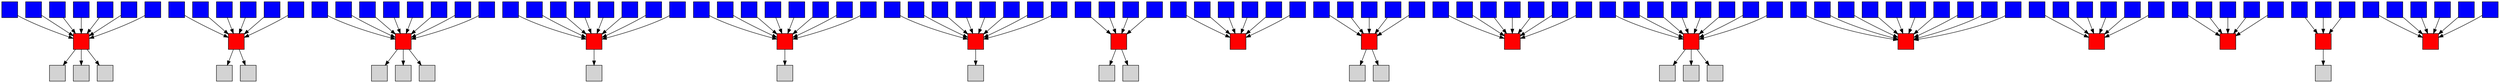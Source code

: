 digraph G {
node[label="",shape=square,style=filled]
"RAwcS7tG-K" [fillcolor=blue,URL="http://purl.org/np/RAwcS7tG-K9nhhDd2eAtKtHt5GwIhYUcA1no9v5scoU8E"]
"RAM0AF2wYX" [fillcolor=blue,URL="http://purl.org/np/RAM0AF2wYX0vr9wXf1svfJRL0_PhceAnWVb6VVTXunA7U"]
"RAQTRlVBNl" [fillcolor=blue,URL="http://purl.org/np/RAQTRlVBNlJZj7PvwVwpt3HBq56n30DbcIWJZeogGEJvs"]
"RAZdY-Wdpm" [fillcolor=blue,URL="http://purl.org/np/RAZdY-WdpmVRAUyjgdEGhFDG2mD-j8xg1I27hNIQGkltw"]
"RA9jFuc0wO" [fillcolor=blue,URL="http://purl.org/np/RA9jFuc0wOvjd8Tis5w09VDMnwWwGQaUoqqDV2665acHI"]
"RAZILddOsb" [fillcolor=blue,URL="http://purl.org/np/RAZILddOsbnRuIyfpgRsEPSBdwJB6VVZexDnSK5OGfWiY"]
"RAS-uQZear" [fillcolor=blue,URL="http://purl.org/np/RAS-uQZear9RltSQHw4wUJN-Rspq0VrnSD616wvEg2Hfg"]
"RAv2_GJH4P" [fillcolor=blue,URL="http://purl.org/np/RAv2_GJH4PbaapFo6skynYinV9FFOEB9kPGw47HxC6IzI"]
"RAs-odsHvz" [fillcolor=blue,URL="http://purl.org/np/RAs-odsHvz6AqhLYAMELeRXsxbMiKb8f8NzMbxPyDba-Q"]
"RAVOvkxhwJ" [fillcolor=blue,URL="http://purl.org/np/RAVOvkxhwJyssN0QGAwwEkDLhJSyftqp9U-pp4aCHWIl8"]
"RA3bgMLuZr" [fillcolor=blue,URL="http://purl.org/np/RA3bgMLuZraOIlR0MkZATsU_eFtfym5V3kPkGqzXrWykg"]
"RAcOHD6Srp" [fillcolor=blue,URL="http://purl.org/np/RAcOHD6Srpn9Fm0pR0OeprCklZYJj4THRcOcHT3Wj0oEE"]
"RA3d1wNhyQ" [fillcolor=blue,URL="http://purl.org/np/RA3d1wNhyQRILFaCc4WVBXd12ne3pJ-a9NHSGDWiScLJk"]
"RAE1u4Tgwx" [fillcolor=blue,URL="http://purl.org/np/RAE1u4Tgwx0z1kDe1Mcsdn6KRLnomKlqRZFRrTaX-HBcM"]
"RAfnoWhgpC" [fillcolor=blue,URL="http://purl.org/np/RAfnoWhgpCJFcgNOTQ0QE0cTGdIUPZmsvJfNNAQl9asxw"]
"RArrv081fT" [fillcolor=blue,URL="http://purl.org/np/RArrv081fT5rlRJhL6a-Ncimgzlp06badGVDj7kMQOZOE"]
"RA7e61cJDt" [fillcolor=blue,URL="http://purl.org/np/RA7e61cJDtKZCRpIrygSht_h8hp7kte2CdM1OtMiQzyBc"]
"RATnFOH121" [fillcolor=blue,URL="http://purl.org/np/RATnFOH121UVN_q4-PYwL98l_XRFhUb0PGb_hiSGnRD3A"]
"RAU_qtmakL" [fillcolor=blue,URL="http://purl.org/np/RAU_qtmakLsaxm2FkyTFgwP2bDHHBGZk9GBDeT0JAfGm8"]
"RAuw7Fo-S5" [fillcolor=blue,URL="http://purl.org/np/RAuw7Fo-S515A2z48B0fxQBxerj6EQCn5qFLKGQgkZpf0"]
"RA-PZUIhvh" [fillcolor=blue,URL="http://purl.org/np/RA-PZUIhvhl__00ef62icnjpY_LPYPOIssulmbR31c4i8"]
"RARduGmw6u" [fillcolor=blue,URL="http://purl.org/np/RARduGmw6u6XKRLA5nJyNp-B1GsIcgJAqW0GW5TkwLiMs"]
"RAi3F4Zuw8" [fillcolor=blue,URL="http://purl.org/np/RAi3F4Zuw82UXdKRaGgjoBWujM1kfHxMVVJFkem1pFHhw"]
"RAkh8i194_" [fillcolor=blue,URL="http://purl.org/np/RAkh8i194_QadxVVIVMWMzfOyXz9D_3gKiUR4mxn-mM8I"]
"RAiVA25Dj5" [fillcolor=blue,URL="http://purl.org/np/RAiVA25Dj5oyJtyGmVIpLd57TeDJcy6kz5Q7P_WbuMOBI"]
"RApSKKPqmR" [fillcolor=blue,URL="http://purl.org/np/RApSKKPqmRuMaLZBWtWN9X-xqWxieDg2VmWq1HySMnD-k"]
"RARu0NIs9z" [fillcolor=blue,URL="http://purl.org/np/RARu0NIs9zVJw6hm-IF2X-FT84wOEvpgLxnfCeBi94s1s"]
"RAlfwCE-sc" [fillcolor=blue,URL="http://purl.org/np/RAlfwCE-scqpM-dRmws8nlsgueZLmaq__NIzVW5Rui71M"]
"RAorOLuZlf" [fillcolor=blue,URL="http://purl.org/np/RAorOLuZlfyIYI0GypT2_X-Z7Ern_E-P5YieLFu-xSB1s"]
"RAYaSkoABa" [fillcolor=blue,URL="http://purl.org/np/RAYaSkoABaiCEOFIF5NuxtfOtgQGv9YEXc1lhy9ZiVgjE"]
"RAcEWBk7k2" [fillcolor=blue,URL="http://purl.org/np/RAcEWBk7k2IuF_3CHY_EMWEkGQxA4iKb8pLxFN-cyWoC4"]
"RAXC23M6Pu" [fillcolor=blue,URL="http://purl.org/np/RAXC23M6PuzqJyPyI1PxD1kMbAO1hZuhcJ4UojR33sDmQ"]
"RAryFiNK2x" [fillcolor=blue,URL="http://purl.org/np/RAryFiNK2xO4qdxH4NEz0CVbj0poeY_Vn5NBwHhrKdIOk"]
"RAIBpY3_Ob" [fillcolor=blue,URL="http://purl.org/np/RAIBpY3_Ob-fGnTo23yCCu86P1KZzPNdqrime6sEHsUPU"]
"RA4ecYBb3W" [fillcolor=blue,URL="http://purl.org/np/RA4ecYBb3WaYOd-9zB3ZsSSYAR9AvoeN6VC9HfIQfrprs"]
"RA_piT7JTF" [fillcolor=blue,URL="http://purl.org/np/RA_piT7JTF1kFBGqZnYKVswtQamhCy8Edj4eiA0Zatvv0"]
"RA0Ak_exio" [fillcolor=blue,URL="http://purl.org/np/RA0Ak_exioAtnRt7pfhc3qUE7CwgEdHMt89Frp7LWxdb4"]
"RAXdkg1ssT" [fillcolor=blue,URL="http://purl.org/np/RAXdkg1ssTlRWvf-JaVLmxWC_REcW2KkRljhu_9PEBxLM"]
"RA0LO7yFU6" [fillcolor=blue,URL="http://purl.org/np/RA0LO7yFU6d4M6FEzjw-r0Gyuu92B8giyMMKDP-qbvE1c"]
"RAio--7IbP" [fillcolor=blue,URL="http://purl.org/np/RAio--7IbPa3_ZSG3GspUsXeWP2ZwMIzy4Kzos0yZ7NIw"]
"RAR3HGoKQM" [fillcolor=blue,URL="http://purl.org/np/RAR3HGoKQM__H3hMyXc-2uHUTHcSoWFmicAu5BynhZRLY"]
"RAmXsR4TSI" [fillcolor=blue,URL="http://purl.org/np/RAmXsR4TSIJBif6OFLvCSe_3fbtgp79AeI_3adbcyiPPM"]
"RAEo0vVJDl" [fillcolor=blue,URL="http://purl.org/np/RAEo0vVJDl36yjtiPu-Ndyqn-sDaY_NUy5Aax1qinamvQ"]
"RAGfzz5T3p" [fillcolor=blue,URL="http://purl.org/np/RAGfzz5T3p5LQP9rTIpfIjBjsOX6BTL1jl5015NRc_oRE"]
"RAXqhZNkCt" [fillcolor=blue,URL="http://purl.org/np/RAXqhZNkCtSHKHmtwk_PobxwQBCQiEkiCz5X8KVvpsZos"]
"RAXViOb_BV" [fillcolor=blue,URL="http://purl.org/np/RAXViOb_BV-sic87FPqPMaDRhCoy7ewM-7rheZyM79Uz0"]
"RA38HSbTw9" [fillcolor=blue,URL="http://purl.org/np/RA38HSbTw9IinK2q_4lp3aDhh-Jw7fASYLE-Vq3NrD--0"]
"RAopcyinEZ" [fillcolor=blue,URL="http://purl.org/np/RAopcyinEZK-YeTDygVClnLSOcEa-ui-PLtoZToQetNa8"]
"RAug-T7pRS" [fillcolor=blue,URL="http://purl.org/np/RAug-T7pRS3r66x8RLCgglvLWTUPEZU6eELmKijHnoMYM"]
"RAQh4gyQCc" [fillcolor=blue,URL="http://purl.org/np/RAQh4gyQCcdD59fUytOc5kOtq7uoEER0ihJBcxKsheZHM"]
"RALWxVELKu" [fillcolor=blue,URL="http://purl.org/np/RALWxVELKuqrkcO9ud2eXr0E2-ot5bl-0NpOIQi1ktrgI"]
"RAm04lBKr6" [fillcolor=blue,URL="http://purl.org/np/RAm04lBKr6LoOoqyfBw89BEyIZBGrdeLYSU-l1mDdh6wM"]
"RAlbgqbDxG" [fillcolor=blue,URL="http://purl.org/np/RAlbgqbDxGI7DcECkLtvCoYCl0oC7JSjIM3Qmo6xsxU-U"]
"RAx9yefsz4" [fillcolor=blue,URL="http://purl.org/np/RAx9yefsz4xInPLYTsVs8cL4e99c9f13resjxhoeS8b3Y"]
"RAS1chwiFR" [fillcolor=blue,URL="http://purl.org/np/RAS1chwiFRQKcwV_D5PeEKo0B1wiqvzfKCwyGRvabebyA"]
"RAgOEyseOA" [fillcolor=blue,URL="http://purl.org/np/RAgOEyseOAaQI6ITOteiHjDMmtRs5xLFEVDFvwkzfTUyE"]
"RA5lHmfiYf" [fillcolor=blue,URL="http://purl.org/np/RA5lHmfiYfk5-_NiI8wT_ck-yOhcauUfzU8JWlXTNWvm0"]
"RA9B6Vj6uE" [fillcolor=blue,URL="http://purl.org/np/RA9B6Vj6uE6O9Uwjv5SLtxoA6CBCZONJgJ2LJUFhVHbDs"]
"RAPEhX9hEJ" [fillcolor=blue,URL="http://purl.org/np/RAPEhX9hEJCSMWUbeVGWxi2KP-WmzHXQWbSYsc_5s7rGU"]
"RAnF0KQ5CG" [fillcolor=blue,URL="http://purl.org/np/RAnF0KQ5CGBjL-pWk37fg2DXMkgZuzgDNvXnD7wPaTZjY"]
"RAtxvhGFng" [fillcolor=blue,URL="http://purl.org/np/RAtxvhGFng6jC64kXFZ8mmMDc1fsa5WPmRpL0fNoEGwbc"]
"RAw0HUK3Jg" [fillcolor=blue,URL="http://purl.org/np/RAw0HUK3Jg2wJNuyYBcyq2bDnWXkvpQjgcM6OvyUqPPgQ"]
"RA9liKqSCn" [fillcolor=blue,URL="http://purl.org/np/RA9liKqSCnL2E1qLfjr0tgw3LYQVjEhns5Noxpmb23nv0"]
"RA6gx8VCH_" [fillcolor=blue,URL="http://purl.org/np/RA6gx8VCH_HFRNWV3Vuf1gxmjoECFUqYVgJ3aVapFfHls"]
"RAOQfDNyP0" [fillcolor=blue,URL="http://purl.org/np/RAOQfDNyP0cEiYppEG27gQuAaJpI55sOTmdfCP7JWctfc"]
"RAIolZf0Ko" [fillcolor=blue,URL="http://purl.org/np/RAIolZf0Ko5Klrr5FWt0Wqr_GrNa2PxyxLhlz8y4eGIUk"]
"RAaFeW4Bj3" [fillcolor=blue,URL="http://purl.org/np/RAaFeW4Bj3Y7DpKTdi8d3XZVF-8rZJS2v7St62NEdOumg"]
"RAy-yPfCs1" [fillcolor=blue,URL="http://purl.org/np/RAy-yPfCs1qyCgcXIuItdCQ2w5TJMmOSifQ-Tog8yt1N0"]
"RAOaHjJf_7" [fillcolor=blue,URL="http://purl.org/np/RAOaHjJf_7NLnsZCok_mm5vARZ8Jn223owehNSoKjG7Oo"]
"RA157Nzn31" [fillcolor=blue,URL="http://purl.org/np/RA157Nzn31vVtHtrMQgOXML5iyDjjlp3kkp9yVIKU8buw"]
"RAGIam9RdG" [fillcolor=blue,URL="http://purl.org/np/RAGIam9RdG-5otB3CCwDNg1h8pMjUS1Qy4cOLXRlnffjo"]
"RAmxClZM36" [fillcolor=blue,URL="http://purl.org/np/RAmxClZM36_nbsLO4Kw8dyroPBv20DQH3lCNAOnqJXBZ8"]
"RAhoOM0_Pn" [fillcolor=blue,URL="http://purl.org/np/RAhoOM0_PnZ-O30J6Gz7rTy3b6jIRlAq_kKOD8wLYVcO4"]
"RAhyiHbc_7" [fillcolor=blue,URL="http://purl.org/np/RAhyiHbc_7uGqAhD-DE4YPyX9uJ1Yg5Er9bTr0RhZ0vSs"]
"RA-miPrNdy" [fillcolor=blue,URL="http://purl.org/np/RA-miPrNdymKxeAk5hyVFlTQ35vPEJTF4YvmYAcQ8ufOA"]
"RA4zu3y98z" [fillcolor=blue,URL="http://purl.org/np/RA4zu3y98zRapBDzYOuBf--RkJCAgnQA393Pb_IHawWBI"]
"RAa0IEe29L" [fillcolor=blue,URL="http://purl.org/np/RAa0IEe29Lp_w4oGM-JZgP5AAgF1xcLx-aWkvwi5Sg9XM"]
"RAEXBWB39Z" [fillcolor=blue,URL="http://purl.org/np/RAEXBWB39ZKCaNTalc0K6hrU1UdWQpRu7Rl8RDO4fBydo"]
"RAnghJFLSo" [fillcolor=blue,URL="http://purl.org/np/RAnghJFLSoLxO6AHk6tCbIa8wEus26nqgqO91BuMehvow"]
"RA9RcAQhZ9" [fillcolor=blue,URL="http://purl.org/np/RA9RcAQhZ9tZvErcz-xEsptVcUx84CnXC1hvEUsp2N2vs"]
"RAkEKGauZL" [fillcolor=blue,URL="http://purl.org/np/RAkEKGauZLl4Vs9giLT5aqCJlAIzpD8Iu9MD8kMMgs70s"]
"RAkE7yrMj7" [fillcolor=blue,URL="http://purl.org/np/RAkE7yrMj7qDvlTFP4aLOZCqtTInXGsm93kZaO7fkEixs"]
"RAnb5-OisR" [fillcolor=blue,URL="http://purl.org/np/RAnb5-OisRldUSR06piqwRDOZ7YKroF_RdecKroUtO2lg"]
"RAFMU1Z7kx" [fillcolor=blue,URL="http://purl.org/np/RAFMU1Z7kxuFhoaqJG7I_W1NnplPYKB7Cm1eEhFeCtvM8"]
"RA9KmNH-j6" [fillcolor=blue,URL="http://purl.org/np/RA9KmNH-j6YINX5zo0Q-ykj8SfyW0c7HA-IK5qHxuf2gk"]
"RAulb_vr2Z" [fillcolor=blue,URL="http://purl.org/np/RAulb_vr2ZUKLUBUhsx8RWC75c4UViIcLXaMMbn7z4JuE"]
"RAz-E7YOwL" [fillcolor=blue,URL="http://purl.org/np/RAz-E7YOwL-RCifo12zsEs0J50LlXkWwgcLpx3CTh3hGM"]
"RAZQ8pshLD" [fillcolor=blue,URL="http://purl.org/np/RAZQ8pshLDm1v2imvtF2apl9rAP0MjeCpD0kZ6ky6mV24"]
"RAOBLvwlzr" [fillcolor=blue,URL="http://purl.org/np/RAOBLvwlzrROjza_vzDuMiG8Ea1qc0JISyoNFt8OJDk3M"]
"RAFiUTEjer" [fillcolor=blue,URL="http://purl.org/np/RAFiUTEjerOTBy0fscTQrTDDKoqaGBL3NXPxterEVMfs4"]
"RApW7pD3e_" [fillcolor=blue,URL="http://purl.org/np/RApW7pD3e_EaM9sbgRRd9YXbtwghe-d-eGJkzdpyPCyHo"]
"RA5Y6zgm_H" [fillcolor=blue,URL="http://purl.org/np/RA5Y6zgm_H4vBAFLKkwsLkRdxwE90YkSQ5Pq_YQXA7ERE"]
"RAUIRPBS5x" [fillcolor=blue,URL="http://purl.org/np/RAUIRPBS5xg8wc9LR6s4kiuTf5kSkyYlaHqIAO6LCqHMY"]
"RACefo-6H6" [fillcolor=blue,URL="http://purl.org/np/RACefo-6H6Mu2grt1xMgw-_23yzqCmZXhE4cycALDXrHg"]
"RAkjk3apcZ" [fillcolor=blue,URL="http://purl.org/np/RAkjk3apcZT3cBU-snbQ2ciW9BpOX_Y25ONOAOjxjOUPU"]
"RAvKVAhQ4K" [fillcolor=blue,URL="http://purl.org/np/RAvKVAhQ4K1XOV7VuVj7sOHu9DWTrzowXRH4qffzf5my8"]
"RAx9CGRhae" [fillcolor=blue,URL="http://purl.org/np/RAx9CGRhaeTQFExlb1xrUlk1tVSQv1uj58vesTalQOkLE"]
"RARw63N4Sh" [fillcolor=blue,URL="http://purl.org/np/RARw63N4ShSDNoVWjzrGlBDQL145KY5lku9ANh24rRE74"]
"RASUNuFag1" [fillcolor=blue,URL="http://purl.org/np/RASUNuFag1tEc7eMPQZovFiQZtA29DIFplZ982LQdg838"]
"RA0AMmdDvY" [fillcolor=blue,URL="http://purl.org/np/RA0AMmdDvY5MpFV1JIroq2akgWPYgSfyKLxpjoHn1Oaro"]
"RAl1q8Wcan" [fillcolor=blue,URL="http://purl.org/np/RAl1q8Wcan6qcYeek9WHXv736vuPJr3x-M9ZoeZNy6_x8"]
"RALbwlXSd3" [fillcolor=blue,URL="http://purl.org/np/RALbwlXSd3y1WviWuEdITD87lSbTIY5r52sf1M5xz46YQ"]
"RA7k6cVTww" [fillcolor=blue,URL="http://purl.org/np/RA7k6cVTww-PUNrhFom4tp379xF9R4bB7O68igHo-4E1E"]
"RAqj2d3QxM" [fillcolor=blue,URL="http://purl.org/np/RAqj2d3QxMBAvsKYuXlcHCLYq7DZ34GiSbUd5biYUItmk"]
"RAeSpvWpda" [fillcolor=blue,URL="http://purl.org/np/RAeSpvWpdaPJZj1L51mBnAq_AqWXmh5fKlEyOSdex64m0"]
"RAwcS7tG-K" -> "RAWCmrfeUU"
"RAM0AF2wYX" -> "RAPLWOEA5t"
"RAQTRlVBNl" -> "RASZZ5T1Ca"
"RAZdY-Wdpm" -> "RAGo62Hb_B"
"RA9jFuc0wO" -> "RATc9O9tCd"
"RAZILddOsb" -> "RAPLWOEA5t"
"RAS-uQZear" -> "RAjk3YoNyd"
"RAv2_GJH4P" -> "RAWcrMY8mn"
"RAs-odsHvz" -> "RAmfrSLt-W"
"RAVOvkxhwJ" -> "RAYJe1ruxz"
"RA3bgMLuZr" -> "RASZZ5T1Ca"
"RAcOHD6Srp" -> "RASZZ5T1Ca"
"RA3d1wNhyQ" -> "RA2JlYTWhC"
"RAE1u4Tgwx" -> "RAxxJWyH8O"
"RAfnoWhgpC" -> "RASZZ5T1Ca"
"RArrv081fT" -> "RAYJe1ruxz"
"RA7e61cJDt" -> "RAWcrMY8mn"
"RATnFOH121" -> "RAjk3YoNyd"
"RAU_qtmakL" -> "RAjk3YoNyd"
"RAuw7Fo-S5" -> "RAjk3YoNyd"
"RA-PZUIhvh" -> "RAsdV8EQ1q"
"RARduGmw6u" -> "RA2JlYTWhC"
"RAi3F4Zuw8" -> "RAGo62Hb_B"
"RAkh8i194_" -> "RAGo62Hb_B"
"RAiVA25Dj5" -> "RASZZ5T1Ca"
"RApSKKPqmR" -> "RAWCmrfeUU"
"RARu0NIs9z" -> "RAYJe1ruxz"
"RAlfwCE-sc" -> "RAmfrSLt-W"
"RAorOLuZlf" -> "RAxxJWyH8O"
"RAYaSkoABa" -> "RAGgV-nRMW"
"RAcEWBk7k2" -> "RAGgV-nRMW"
"RAXC23M6Pu" -> "RAGgV-nRMW"
"RAryFiNK2x" -> "RAIWvdnjqm"
"RAIBpY3_Ob" -> "RA2JlYTWhC"
"RA4ecYBb3W" -> "RAsdV8EQ1q"
"RA_piT7JTF" -> "RAWCmrfeUU"
"RA0Ak_exio" -> "RAmfrSLt-W"
"RAXdkg1ssT" -> "RATc9O9tCd"
"RA0LO7yFU6" -> "RAGo62Hb_B"
"RAio--7IbP" -> "RAGo62Hb_B"
"RAR3HGoKQM" -> "RAPLWOEA5t"
"RAmXsR4TSI" -> "RAjk3YoNyd"
"RAEo0vVJDl" -> "RAsdV8EQ1q"
"RAGfzz5T3p" -> "RAxxJWyH8O"
"RAXqhZNkCt" -> "RAGgV-nRMW"
"RAXViOb_BV" -> "RAGgV-nRMW"
"RA38HSbTw9" -> "RA2JlYTWhC"
"RAopcyinEZ" -> "RA2JlYTWhC"
"RAug-T7pRS" -> "RAsdV8EQ1q"
"RAQh4gyQCc" -> "RAsdV8EQ1q"
"RALWxVELKu" -> "RAWCmrfeUU"
"RAm04lBKr6" -> "RAWCmrfeUU"
"RAlbgqbDxG" -> "RAmfrSLt-W"
"RAx9yefsz4" -> "RAIWvdnjqm"
"RAS1chwiFR" -> "RAIWvdnjqm"
"RAgOEyseOA" -> "RAIWvdnjqm"
"RA5lHmfiYf" -> "RAc5YYnYev"
"RA9B6Vj6uE" -> "RA2JlYTWhC"
"RAPEhX9hEJ" -> "RAsdV8EQ1q"
"RAnF0KQ5CG" -> "RAWCmrfeUU"
"RAtxvhGFng" -> "RATc9O9tCd"
"RAw0HUK3Jg" -> "RATc9O9tCd"
"RA9liKqSCn" -> "RAGo62Hb_B"
"RA6gx8VCH_" -> "RAPLWOEA5t"
"RAOQfDNyP0" -> "RASZZ5T1Ca"
"RAIolZf0Ko" -> "RAWcrMY8mn"
"RAaFeW4Bj3" -> "RAsdV8EQ1q"
"RAy-yPfCs1" -> "RAxxJWyH8O"
"RAOaHjJf_7" -> "RAPLWOEA5t"
"RA157Nzn31" -> "RAGgV-nRMW"
"RAGIam9RdG" -> "RA2JlYTWhC"
"RAmxClZM36" -> "RAsdV8EQ1q"
"RAhoOM0_Pn" -> "RAsdV8EQ1q"
"RAhyiHbc_7" -> "RAsdV8EQ1q"
"RA-miPrNdy" -> "RAmfrSLt-W"
"RA4zu3y98z" -> "RAmfrSLt-W"
"RAa0IEe29L" -> "RAjk3YoNyd"
"RAEXBWB39Z" -> "RAjk3YoNyd"
"RAnghJFLSo" -> "RAWcrMY8mn"
"RA9RcAQhZ9" -> "RAIWvdnjqm"
"RAkEKGauZL" -> "RAPLWOEA5t"
"RAkE7yrMj7" -> "RAYJe1ruxz"
"RAnb5-OisR" -> "RAYJe1ruxz"
"RAFMU1Z7kx" -> "RASZZ5T1Ca"
"RA9KmNH-j6" -> "RAGo62Hb_B"
"RAulb_vr2Z" -> "RATc9O9tCd"
"RAz-E7YOwL" -> "RA5rRFy9eD"
"RAZQ8pshLD" -> "RA5rRFy9eD"
"RAOBLvwlzr" -> "RA5rRFy9eD"
"RAFiUTEjer" -> "RA5rRFy9eD"
"RApW7pD3e_" -> "RAc5YYnYev"
"RA5Y6zgm_H" -> "RAc5YYnYev"
"RAUIRPBS5x" -> "RAjk3YoNyd"
"RACefo-6H6" -> "RAxxJWyH8O"
"RAkjk3apcZ" -> "RAGo62Hb_B"
"RAvKVAhQ4K" -> "RAxxJWyH8O"
"RAx9CGRhae" -> "RATc9O9tCd"
"RARw63N4Sh" -> "RASZZ5T1Ca"
"RASUNuFag1" -> "RATc9O9tCd"
"RA0AMmdDvY" -> "RAxxJWyH8O"
"RAl1q8Wcan" -> "RATc9O9tCd"
"RALbwlXSd3" -> "RAxxJWyH8O"
"RA7k6cVTww" -> "RA5rRFy9eD"
"RAqj2d3QxM" -> "RAWCmrfeUU"
"RAeSpvWpda" -> "RA5rRFy9eD"
"RATc9O9tCd" [fillcolor=red,URL="http://purl.org/np/RATc9O9tCdQPlrsJeGNsTNO0PbENIzdKa6XAOex7dXfrY"]
"RAmfrSLt-W" [fillcolor=red,URL="http://purl.org/np/RAmfrSLt-WVQVNTrJi6IlNk3ZiQyYBds0NYGJpUEsPjfI"]
"RAGo62Hb_B" [fillcolor=red,URL="http://purl.org/np/RAGo62Hb_Bx1klF4pn1q1Ty40860e3A7Sz4hr2vojZ2wA"]
"RAWcrMY8mn" [fillcolor=red,URL="http://purl.org/np/RAWcrMY8mnsI26BfokKid75MO1c2uVenyW9tmxj0VhbnY"]
"RAGgV-nRMW" [fillcolor=red,URL="http://purl.org/np/RAGgV-nRMWhmgtxx5n3yE29NaopuuDVDKAuZC8IzCATag"]
"RAsdV8EQ1q" [fillcolor=red,URL="http://purl.org/np/RAsdV8EQ1qn_lXOrgoG7mPaF1JXdFLzt2iYy4eMhMMuM4"]
"RAIWvdnjqm" [fillcolor=red,URL="http://purl.org/np/RAIWvdnjqmOl2VP_eR2oFBxk97A_dw__FeusMzuRE9SIY"]
"RAc5YYnYev" [fillcolor=red,URL="http://purl.org/np/RAc5YYnYevWeUd1igtqMi_eKGVhxVj7IBZ9mTY8-aCNlI"]
"RAPLWOEA5t" [fillcolor=red,URL="http://purl.org/np/RAPLWOEA5t6_Kx6vVHtibWm92pg1XTN6FIZdWuaTyoy9g"]
"RASZZ5T1Ca" [fillcolor=red,URL="http://purl.org/np/RASZZ5T1Ca5gpCMPubKoypR_0WcSUkHiMaADu9o1BS1Xs"]
"RAxxJWyH8O" [fillcolor=red,URL="http://purl.org/np/RAxxJWyH8OdTJLs-ZY1q5jVq1OWFNOoLFvwEcUFyR8EEo"]
"RAjk3YoNyd" [fillcolor=red,URL="http://purl.org/np/RAjk3YoNydLhbuD4BV9FD21ecELazvZibHHM7IXtJd-4A"]
"RA2JlYTWhC" [fillcolor=red,URL="http://purl.org/np/RA2JlYTWhC4PuhqFITergBXYM0CdZ_H-uTJ751rOIntlU"]
"RAYJe1ruxz" [fillcolor=red,URL="http://purl.org/np/RAYJe1ruxzvy8idQGuxziYN4ri8OFeKZxzK-QdJPvDug0"]
"RAWCmrfeUU" [fillcolor=red,URL="http://purl.org/np/RAWCmrfeUUoh1tOl_7qFYoWgrYeonmX4FzAFboCSEoL-s"]
"RA5rRFy9eD" [fillcolor=red,URL="http://purl.org/np/RA5rRFy9eDTZSTyVeuTrAO7aCg_JPcq1cVmWWjc-kjFOM"]
"RASZZ5T1Ca" -> "RAXecDWH8g"
"RASZZ5T1Ca" -> "RA9UaQM3wV"
"RASZZ5T1Ca" -> "RACS5sSm45"
"RAGo62Hb_B" -> "RAPVWYH0x-"
"RAxxJWyH8O" -> "RANAxL2OxG"
"RAxxJWyH8O" -> "RAtsHwzNs3"
"RAYJe1ruxz" -> "RAlKYv_sE8"
"RAPLWOEA5t" -> "RAodU4AmRj"
"RAPLWOEA5t" -> "RAFQovt9yQ"
"RAWCmrfeUU" -> "RAuLZtfsHn"
"RAWCmrfeUU" -> "RAjD4-Q2kO"
"RAWcrMY8mn" -> "RAY2Gg01ff"
"RAWcrMY8mn" -> "RAEpHUXRKt"
"RAjk3YoNyd" -> "RA6snbuih8"
"RAc5YYnYev" -> "RAVYczMihU"
"RAxxJWyH8O" -> "RAY3LaUoVt"
"RAYJe1ruxz" -> "RAIwMZ0StX"
"RATc9O9tCd" -> "RAUxfk7XeL"
"RAWCmrfeUU" -> "RAvOAyEg-J"
}
